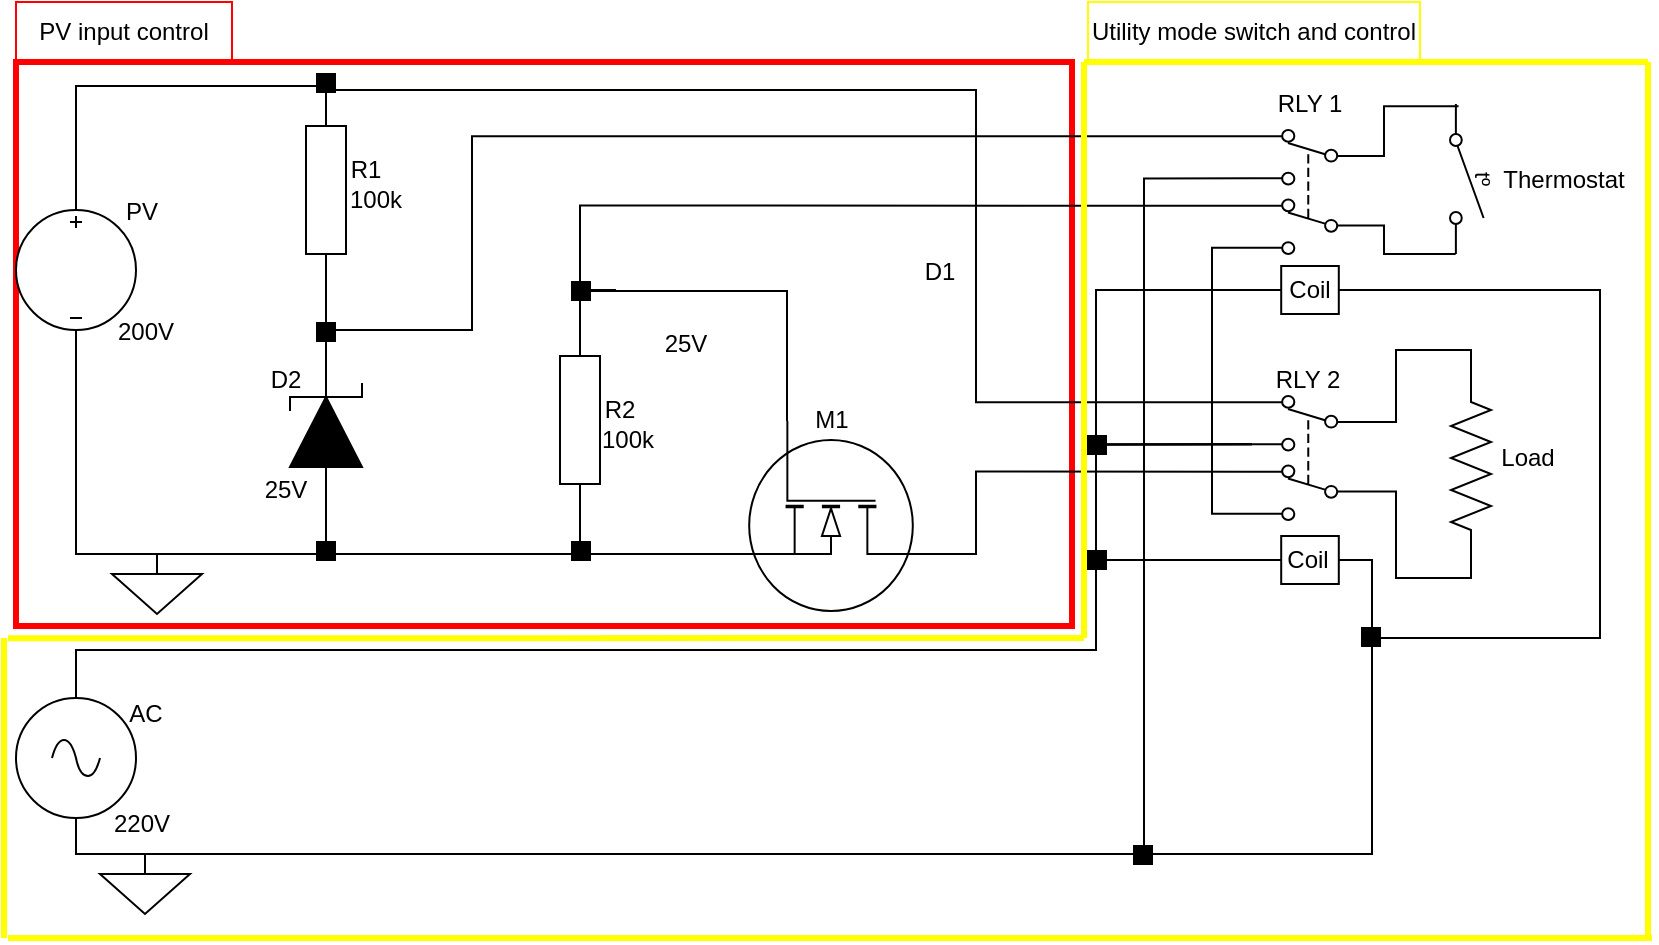 <mxfile version="20.0.4" type="device"><diagram name="Page-1" id="7e0a89b8-554c-2b80-1dc8-d5c74ca68de4"><mxGraphModel dx="1014" dy="534" grid="1" gridSize="6" guides="1" tooltips="1" connect="1" arrows="1" fold="1" page="1" pageScale="1" pageWidth="1100" pageHeight="850" background="none" math="0" shadow="0"><root><mxCell id="0"/><mxCell id="1" parent="0"/><mxCell id="lCY4bB2rUW6nL5LZwCDB-44" value="" style="rounded=0;whiteSpace=wrap;html=1;shadow=0;glass=0;strokeColor=#FF0000;strokeWidth=3;fillColor=none;" parent="1" vertex="1"><mxGeometry x="96" y="84" width="528" height="282" as="geometry"/></mxCell><mxCell id="gZlIewE0345WR6L54zIT-32" style="edgeStyle=orthogonalEdgeStyle;rounded=0;orthogonalLoop=1;jettySize=auto;html=1;exitX=0.5;exitY=1;exitDx=0;exitDy=0;exitPerimeter=0;entryX=0.5;entryY=0;entryDx=0;entryDy=0;entryPerimeter=0;endArrow=none;endFill=0;" parent="1" source="y7XGhdpT8KzlNRmjM2dh-26" target="y7XGhdpT8KzlNRmjM2dh-66" edge="1"><mxGeometry relative="1" as="geometry"><Array as="points"><mxPoint x="126" y="480"/><mxPoint x="161" y="480"/></Array></mxGeometry></mxCell><mxCell id="gZlIewE0345WR6L54zIT-33" style="edgeStyle=orthogonalEdgeStyle;rounded=0;orthogonalLoop=1;jettySize=auto;html=1;exitX=0.5;exitY=0;exitDx=0;exitDy=0;exitPerimeter=0;entryX=1;entryY=0.61;entryDx=0;entryDy=0;endArrow=none;endFill=0;" parent="1" source="y7XGhdpT8KzlNRmjM2dh-26" target="gZlIewE0345WR6L54zIT-18" edge="1"><mxGeometry relative="1" as="geometry"><Array as="points"><mxPoint x="126" y="378"/><mxPoint x="636" y="378"/><mxPoint x="636" y="275"/></Array></mxGeometry></mxCell><mxCell id="y7XGhdpT8KzlNRmjM2dh-26" value="" style="pointerEvents=1;verticalLabelPosition=bottom;shadow=0;dashed=0;align=center;html=1;verticalAlign=top;shape=mxgraph.electrical.signal_sources.source;aspect=fixed;points=[[0.5,0,0],[1,0.5,0],[0.5,1,0],[0,0.5,0]];elSignalType=ac;" parent="1" vertex="1"><mxGeometry x="96" y="402" width="60" height="60" as="geometry"/></mxCell><mxCell id="y7XGhdpT8KzlNRmjM2dh-37" style="edgeStyle=orthogonalEdgeStyle;rounded=0;orthogonalLoop=1;jettySize=auto;html=1;entryX=0.5;entryY=0;entryDx=0;entryDy=0;entryPerimeter=0;endArrow=none;endFill=0;" parent="1" source="y7XGhdpT8KzlNRmjM2dh-27" target="y7XGhdpT8KzlNRmjM2dh-36" edge="1"><mxGeometry relative="1" as="geometry"><Array as="points"><mxPoint x="126" y="330"/></Array></mxGeometry></mxCell><mxCell id="y7XGhdpT8KzlNRmjM2dh-27" value="" style="pointerEvents=1;verticalLabelPosition=bottom;shadow=0;dashed=0;align=center;html=1;verticalAlign=top;shape=mxgraph.electrical.signal_sources.source;aspect=fixed;points=[[0.5,0,0],[1,0.5,0],[0.5,1,0],[0,0.5,0]];elSignalType=dc3;" parent="1" vertex="1"><mxGeometry x="96" y="158" width="60" height="60" as="geometry"/></mxCell><mxCell id="y7XGhdpT8KzlNRmjM2dh-54" style="edgeStyle=orthogonalEdgeStyle;rounded=0;orthogonalLoop=1;jettySize=auto;html=1;exitX=0;exitY=0.72;exitDx=0;exitDy=0;exitPerimeter=0;entryX=1;entryY=0.5;entryDx=0;entryDy=0;endArrow=none;endFill=0;" parent="1" source="y7XGhdpT8KzlNRmjM2dh-28" target="lCY4bB2rUW6nL5LZwCDB-32" edge="1"><mxGeometry relative="1" as="geometry"><Array as="points"><mxPoint x="482" y="199"/></Array><mxPoint x="466" y="198" as="targetPoint"/></mxGeometry></mxCell><mxCell id="gZlIewE0345WR6L54zIT-2" style="edgeStyle=orthogonalEdgeStyle;rounded=0;orthogonalLoop=1;jettySize=auto;html=1;exitX=0.7;exitY=1;exitDx=0;exitDy=0;exitPerimeter=0;entryX=1;entryY=0.5;entryDx=0;entryDy=0;entryPerimeter=0;endArrow=none;endFill=0;startArrow=none;" parent="1" source="lCY4bB2rUW6nL5LZwCDB-22" target="y7XGhdpT8KzlNRmjM2dh-31" edge="1"><mxGeometry relative="1" as="geometry"><Array as="points"/></mxGeometry></mxCell><mxCell id="WC4Z0nsouuWg9keNPiYE-4" style="edgeStyle=orthogonalEdgeStyle;rounded=0;orthogonalLoop=1;jettySize=auto;html=1;exitX=0.7;exitY=0;exitDx=0;exitDy=0;exitPerimeter=0;entryX=1;entryY=0.39;entryDx=0;entryDy=0;endArrow=none;endFill=0;" edge="1" parent="1" source="y7XGhdpT8KzlNRmjM2dh-28" target="gZlIewE0345WR6L54zIT-18"><mxGeometry relative="1" as="geometry"><Array as="points"><mxPoint x="576" y="330"/><mxPoint x="576" y="289"/></Array></mxGeometry></mxCell><mxCell id="y7XGhdpT8KzlNRmjM2dh-28" value="" style="verticalLabelPosition=bottom;shadow=0;dashed=0;align=center;html=1;verticalAlign=top;shape=mxgraph.electrical.mosfets1.mosfet_ic_n;rotation=90;" parent="1" vertex="1"><mxGeometry x="456" y="261" width="95" height="100" as="geometry"/></mxCell><mxCell id="y7XGhdpT8KzlNRmjM2dh-44" style="edgeStyle=none;rounded=0;orthogonalLoop=1;jettySize=auto;html=1;exitX=1;exitY=0.5;exitDx=0;exitDy=0;exitPerimeter=0;entryX=1;entryY=0.5;entryDx=0;entryDy=0;entryPerimeter=0;endArrow=none;endFill=0;" parent="1" source="y7XGhdpT8KzlNRmjM2dh-30" target="y7XGhdpT8KzlNRmjM2dh-32" edge="1"><mxGeometry relative="1" as="geometry"/></mxCell><mxCell id="y7XGhdpT8KzlNRmjM2dh-56" style="edgeStyle=orthogonalEdgeStyle;rounded=0;orthogonalLoop=1;jettySize=auto;html=1;entryX=0.5;entryY=0;entryDx=0;entryDy=0;entryPerimeter=0;endArrow=none;endFill=0;" parent="1" source="y7XGhdpT8KzlNRmjM2dh-30" target="y7XGhdpT8KzlNRmjM2dh-27" edge="1"><mxGeometry relative="1" as="geometry"><Array as="points"><mxPoint x="251" y="96"/><mxPoint x="126" y="96"/></Array></mxGeometry></mxCell><mxCell id="WC4Z0nsouuWg9keNPiYE-3" style="edgeStyle=orthogonalEdgeStyle;rounded=0;orthogonalLoop=1;jettySize=auto;html=1;exitX=0;exitY=0.5;exitDx=0;exitDy=0;exitPerimeter=0;endArrow=none;endFill=0;entryX=1;entryY=0.95;entryDx=0;entryDy=0;" edge="1" parent="1" source="y7XGhdpT8KzlNRmjM2dh-30" target="gZlIewE0345WR6L54zIT-18"><mxGeometry relative="1" as="geometry"><mxPoint x="690" y="258" as="targetPoint"/><Array as="points"><mxPoint x="576" y="98"/><mxPoint x="576" y="254"/></Array></mxGeometry></mxCell><mxCell id="y7XGhdpT8KzlNRmjM2dh-30" value="" style="pointerEvents=1;verticalLabelPosition=bottom;shadow=0;dashed=0;align=center;html=1;verticalAlign=top;shape=mxgraph.electrical.resistors.resistor_1;rotation=90;" parent="1" vertex="1"><mxGeometry x="201" y="138" width="100" height="20" as="geometry"/></mxCell><mxCell id="y7XGhdpT8KzlNRmjM2dh-62" style="edgeStyle=orthogonalEdgeStyle;rounded=0;orthogonalLoop=1;jettySize=auto;html=1;entryX=1;entryY=0.5;entryDx=0;entryDy=0;entryPerimeter=0;endArrow=none;endFill=0;" parent="1" source="y7XGhdpT8KzlNRmjM2dh-31" edge="1"><mxGeometry relative="1" as="geometry"><Array as="points"><mxPoint x="378" y="198"/></Array><mxPoint x="396" y="198" as="targetPoint"/></mxGeometry></mxCell><mxCell id="y7XGhdpT8KzlNRmjM2dh-31" value="" style="pointerEvents=1;verticalLabelPosition=bottom;shadow=0;dashed=0;align=center;html=1;verticalAlign=top;shape=mxgraph.electrical.resistors.resistor_1;rotation=90;" parent="1" vertex="1"><mxGeometry x="328" y="253" width="100" height="20" as="geometry"/></mxCell><mxCell id="y7XGhdpT8KzlNRmjM2dh-39" style="edgeStyle=orthogonalEdgeStyle;rounded=0;orthogonalLoop=1;jettySize=auto;html=1;exitX=0;exitY=0.5;exitDx=0;exitDy=0;exitPerimeter=0;entryX=0.5;entryY=0;entryDx=0;entryDy=0;entryPerimeter=0;endArrow=none;endFill=0;" parent="1" source="y7XGhdpT8KzlNRmjM2dh-32" target="y7XGhdpT8KzlNRmjM2dh-36" edge="1"><mxGeometry relative="1" as="geometry"><Array as="points"><mxPoint x="251" y="330"/></Array></mxGeometry></mxCell><mxCell id="y7XGhdpT8KzlNRmjM2dh-32" value="" style="pointerEvents=1;fillColor=strokeColor;verticalLabelPosition=bottom;shadow=0;dashed=0;align=center;html=1;verticalAlign=top;shape=mxgraph.electrical.diodes.zener_diode_1;rotation=-90;" parent="1" vertex="1"><mxGeometry x="216" y="251" width="70" height="36" as="geometry"/></mxCell><mxCell id="y7XGhdpT8KzlNRmjM2dh-59" style="edgeStyle=orthogonalEdgeStyle;rounded=0;orthogonalLoop=1;jettySize=auto;html=1;exitX=1;exitY=0.5;exitDx=0;exitDy=0;exitPerimeter=0;entryX=0;entryY=0.5;entryDx=0;entryDy=0;entryPerimeter=0;endArrow=none;endFill=0;startArrow=none;" parent="1" source="lCY4bB2rUW6nL5LZwCDB-30" target="y7XGhdpT8KzlNRmjM2dh-30" edge="1"><mxGeometry relative="1" as="geometry"><Array as="points"><mxPoint x="251" y="96"/></Array></mxGeometry></mxCell><mxCell id="y7XGhdpT8KzlNRmjM2dh-34" value="" style="pointerEvents=1;verticalLabelPosition=bottom;shadow=0;dashed=0;align=center;html=1;verticalAlign=top;shape=mxgraph.electrical.resistors.resistor_2;rotation=90;" parent="1" vertex="1"><mxGeometry x="773.5" y="276" width="100" height="20" as="geometry"/></mxCell><mxCell id="y7XGhdpT8KzlNRmjM2dh-36" value="" style="pointerEvents=1;verticalLabelPosition=bottom;shadow=0;dashed=0;align=center;html=1;verticalAlign=top;shape=mxgraph.electrical.signal_sources.signal_ground;" parent="1" vertex="1"><mxGeometry x="144" y="330" width="45" height="30" as="geometry"/></mxCell><mxCell id="y7XGhdpT8KzlNRmjM2dh-66" value="" style="pointerEvents=1;verticalLabelPosition=bottom;shadow=0;dashed=0;align=center;html=1;verticalAlign=top;shape=mxgraph.electrical.signal_sources.signal_ground;" parent="1" vertex="1"><mxGeometry x="138" y="480" width="45" height="30" as="geometry"/></mxCell><mxCell id="gZlIewE0345WR6L54zIT-24" style="edgeStyle=orthogonalEdgeStyle;rounded=0;orthogonalLoop=1;jettySize=auto;html=1;exitX=0;exitY=0.23;exitDx=0;exitDy=0;entryX=1;entryY=0.865;entryDx=0;entryDy=0;entryPerimeter=0;endArrow=none;endFill=0;" parent="1" source="gZlIewE0345WR6L54zIT-17" target="gZlIewE0345WR6L54zIT-21" edge="1"><mxGeometry relative="1" as="geometry"><Array as="points"><mxPoint x="780" y="166"/><mxPoint x="780" y="180"/></Array></mxGeometry></mxCell><mxCell id="gZlIewE0345WR6L54zIT-25" style="edgeStyle=orthogonalEdgeStyle;rounded=0;orthogonalLoop=1;jettySize=auto;html=1;exitX=0;exitY=0.79;exitDx=0;exitDy=0;entryX=0.015;entryY=0.796;entryDx=0;entryDy=0;entryPerimeter=0;endArrow=none;endFill=0;" parent="1" source="gZlIewE0345WR6L54zIT-17" target="gZlIewE0345WR6L54zIT-21" edge="1"><mxGeometry relative="1" as="geometry"><Array as="points"><mxPoint x="780" y="131"/><mxPoint x="780" y="106"/></Array></mxGeometry></mxCell><mxCell id="gZlIewE0345WR6L54zIT-30" style="edgeStyle=orthogonalEdgeStyle;rounded=0;orthogonalLoop=1;jettySize=auto;html=1;exitX=1;exitY=0.95;exitDx=0;exitDy=0;entryX=1;entryY=0.5;entryDx=0;entryDy=0;entryPerimeter=0;endArrow=none;endFill=0;startArrow=none;" parent="1" source="lCY4bB2rUW6nL5LZwCDB-28" target="y7XGhdpT8KzlNRmjM2dh-30" edge="1"><mxGeometry relative="1" as="geometry"><Array as="points"/></mxGeometry></mxCell><mxCell id="gZlIewE0345WR6L54zIT-31" style="edgeStyle=orthogonalEdgeStyle;rounded=0;orthogonalLoop=1;jettySize=auto;html=1;exitX=1;exitY=0.39;exitDx=0;exitDy=0;entryX=1;entryY=0.5;entryDx=0;entryDy=0;entryPerimeter=0;endArrow=none;endFill=0;" parent="1" source="gZlIewE0345WR6L54zIT-17" edge="1"><mxGeometry relative="1" as="geometry"><Array as="points"><mxPoint x="378" y="156"/><mxPoint x="378" y="198"/></Array><mxPoint x="396" y="198" as="targetPoint"/></mxGeometry></mxCell><mxCell id="gZlIewE0345WR6L54zIT-41" style="edgeStyle=orthogonalEdgeStyle;rounded=0;orthogonalLoop=1;jettySize=auto;html=1;exitX=1;exitY=0.05;exitDx=0;exitDy=0;entryX=1;entryY=0.05;entryDx=0;entryDy=0;endArrow=none;endFill=0;" parent="1" source="gZlIewE0345WR6L54zIT-17" target="gZlIewE0345WR6L54zIT-18" edge="1"><mxGeometry relative="1" as="geometry"/></mxCell><mxCell id="gZlIewE0345WR6L54zIT-42" style="edgeStyle=orthogonalEdgeStyle;rounded=0;orthogonalLoop=1;jettySize=auto;html=1;exitX=1;exitY=0.61;exitDx=0;exitDy=0;entryX=0.5;entryY=0;entryDx=0;entryDy=0;entryPerimeter=0;endArrow=none;endFill=0;" parent="1" source="gZlIewE0345WR6L54zIT-17" target="y7XGhdpT8KzlNRmjM2dh-66" edge="1"><mxGeometry relative="1" as="geometry"><Array as="points"><mxPoint x="660" y="142"/><mxPoint x="660" y="480"/><mxPoint x="160" y="480"/></Array></mxGeometry></mxCell><mxCell id="gZlIewE0345WR6L54zIT-17" value="" style="pointerEvents=1;verticalLabelPosition=bottom;shadow=0;dashed=0;align=center;html=1;verticalAlign=top;shape=mxgraph.electrical.electro-mechanical.dpdt3;elSwitchState=2;rotation=-180;" parent="1" vertex="1"><mxGeometry x="714" y="118" width="58" height="62" as="geometry"/></mxCell><mxCell id="gZlIewE0345WR6L54zIT-26" style="edgeStyle=orthogonalEdgeStyle;rounded=0;orthogonalLoop=1;jettySize=auto;html=1;exitX=0;exitY=0.79;exitDx=0;exitDy=0;entryX=0;entryY=0.5;entryDx=0;entryDy=0;entryPerimeter=0;endArrow=none;endFill=0;" parent="1" source="gZlIewE0345WR6L54zIT-18" target="y7XGhdpT8KzlNRmjM2dh-34" edge="1"><mxGeometry relative="1" as="geometry"><Array as="points"><mxPoint x="786" y="264"/><mxPoint x="786" y="228"/><mxPoint x="824" y="228"/></Array></mxGeometry></mxCell><mxCell id="gZlIewE0345WR6L54zIT-27" style="edgeStyle=orthogonalEdgeStyle;rounded=0;orthogonalLoop=1;jettySize=auto;html=1;exitX=0;exitY=0.23;exitDx=0;exitDy=0;entryX=1;entryY=0.5;entryDx=0;entryDy=0;entryPerimeter=0;endArrow=none;endFill=0;" parent="1" source="gZlIewE0345WR6L54zIT-18" target="y7XGhdpT8KzlNRmjM2dh-34" edge="1"><mxGeometry relative="1" as="geometry"><Array as="points"><mxPoint x="786" y="299"/><mxPoint x="786" y="342"/></Array></mxGeometry></mxCell><mxCell id="gZlIewE0345WR6L54zIT-18" value="" style="pointerEvents=1;verticalLabelPosition=bottom;shadow=0;dashed=0;align=center;html=1;verticalAlign=top;shape=mxgraph.electrical.electro-mechanical.dpdt3;elSwitchState=2;rotation=-180;" parent="1" vertex="1"><mxGeometry x="714" y="251" width="58" height="62" as="geometry"/></mxCell><mxCell id="gZlIewE0345WR6L54zIT-38" style="edgeStyle=orthogonalEdgeStyle;rounded=0;orthogonalLoop=1;jettySize=auto;html=1;exitX=0.5;exitY=0;exitDx=0;exitDy=0;exitPerimeter=0;entryX=0.5;entryY=0;entryDx=0;entryDy=0;entryPerimeter=0;endArrow=none;endFill=0;" parent="1" source="gZlIewE0345WR6L54zIT-19" target="gZlIewE0345WR6L54zIT-20" edge="1"><mxGeometry relative="1" as="geometry"><Array as="points"><mxPoint x="888" y="198"/><mxPoint x="888" y="372"/><mxPoint x="774" y="372"/><mxPoint x="774" y="333"/></Array></mxGeometry></mxCell><mxCell id="gZlIewE0345WR6L54zIT-39" style="edgeStyle=orthogonalEdgeStyle;rounded=0;orthogonalLoop=1;jettySize=auto;html=1;exitX=0.5;exitY=1;exitDx=0;exitDy=0;exitPerimeter=0;entryX=1;entryY=0.61;entryDx=0;entryDy=0;endArrow=none;endFill=0;" parent="1" source="gZlIewE0345WR6L54zIT-19" target="gZlIewE0345WR6L54zIT-18" edge="1"><mxGeometry relative="1" as="geometry"><Array as="points"><mxPoint x="636" y="198"/><mxPoint x="636" y="275"/></Array></mxGeometry></mxCell><mxCell id="gZlIewE0345WR6L54zIT-19" value="" style="pointerEvents=1;verticalLabelPosition=bottom;shadow=0;dashed=0;align=center;html=1;verticalAlign=top;shape=mxgraph.electrical.electro-mechanical.relay_coil;rotation=90;" parent="1" vertex="1"><mxGeometry x="731" y="174" width="24" height="48" as="geometry"/></mxCell><mxCell id="gZlIewE0345WR6L54zIT-35" style="edgeStyle=orthogonalEdgeStyle;rounded=0;orthogonalLoop=1;jettySize=auto;html=1;exitX=0.5;exitY=1;exitDx=0;exitDy=0;exitPerimeter=0;entryX=1;entryY=0.61;entryDx=0;entryDy=0;endArrow=none;endFill=0;" parent="1" source="gZlIewE0345WR6L54zIT-20" target="gZlIewE0345WR6L54zIT-18" edge="1"><mxGeometry relative="1" as="geometry"><Array as="points"><mxPoint x="636" y="333"/><mxPoint x="636" y="275"/></Array></mxGeometry></mxCell><mxCell id="gZlIewE0345WR6L54zIT-40" style="edgeStyle=orthogonalEdgeStyle;rounded=0;orthogonalLoop=1;jettySize=auto;html=1;exitX=0.5;exitY=0;exitDx=0;exitDy=0;exitPerimeter=0;endArrow=none;endFill=0;entryX=0.5;entryY=0;entryDx=0;entryDy=0;entryPerimeter=0;" parent="1" source="gZlIewE0345WR6L54zIT-20" target="y7XGhdpT8KzlNRmjM2dh-66" edge="1"><mxGeometry relative="1" as="geometry"><mxPoint x="672" y="519" as="targetPoint"/><Array as="points"><mxPoint x="774" y="333"/><mxPoint x="774" y="480"/><mxPoint x="160" y="480"/></Array></mxGeometry></mxCell><mxCell id="gZlIewE0345WR6L54zIT-20" value="" style="pointerEvents=1;verticalLabelPosition=bottom;shadow=0;dashed=0;align=center;html=1;verticalAlign=top;shape=mxgraph.electrical.electro-mechanical.relay_coil;rotation=90;" parent="1" vertex="1"><mxGeometry x="731" y="309" width="24" height="48" as="geometry"/></mxCell><mxCell id="gZlIewE0345WR6L54zIT-21" value="" style="shape=mxgraph.electrical.electro-mechanical.thermostat2;aspect=fixed;elSwitchState=off;rotation=90;" parent="1" vertex="1"><mxGeometry x="786" y="132" width="75" height="21" as="geometry"/></mxCell><mxCell id="lCY4bB2rUW6nL5LZwCDB-1" value="PV" style="text;html=1;strokeColor=none;fillColor=none;align=center;verticalAlign=middle;whiteSpace=wrap;rounded=0;" parent="1" vertex="1"><mxGeometry x="129" y="144" width="60" height="30" as="geometry"/></mxCell><mxCell id="lCY4bB2rUW6nL5LZwCDB-2" value="AC" style="text;html=1;strokeColor=none;fillColor=none;align=center;verticalAlign=middle;whiteSpace=wrap;rounded=0;" parent="1" vertex="1"><mxGeometry x="130.5" y="395" width="60" height="30" as="geometry"/></mxCell><mxCell id="lCY4bB2rUW6nL5LZwCDB-3" value="D2" style="text;html=1;strokeColor=none;fillColor=none;align=center;verticalAlign=middle;whiteSpace=wrap;rounded=0;" parent="1" vertex="1"><mxGeometry x="201" y="228" width="60" height="30" as="geometry"/></mxCell><mxCell id="lCY4bB2rUW6nL5LZwCDB-4" value="R1" style="text;html=1;strokeColor=none;fillColor=none;align=center;verticalAlign=middle;whiteSpace=wrap;rounded=0;" parent="1" vertex="1"><mxGeometry x="241" y="123" width="60" height="30" as="geometry"/></mxCell><mxCell id="lCY4bB2rUW6nL5LZwCDB-6" value="R2" style="text;html=1;strokeColor=none;fillColor=none;align=center;verticalAlign=middle;whiteSpace=wrap;rounded=0;" parent="1" vertex="1"><mxGeometry x="368" y="243" width="60" height="30" as="geometry"/></mxCell><mxCell id="lCY4bB2rUW6nL5LZwCDB-7" value="D1" style="text;html=1;strokeColor=none;fillColor=none;align=center;verticalAlign=middle;whiteSpace=wrap;rounded=0;" parent="1" vertex="1"><mxGeometry x="528" y="174" width="60" height="30" as="geometry"/></mxCell><mxCell id="lCY4bB2rUW6nL5LZwCDB-8" value="Thermostat" style="text;html=1;strokeColor=none;fillColor=none;align=center;verticalAlign=middle;whiteSpace=wrap;rounded=0;" parent="1" vertex="1"><mxGeometry x="840" y="127.5" width="60" height="30" as="geometry"/></mxCell><mxCell id="lCY4bB2rUW6nL5LZwCDB-9" value="Load" style="text;html=1;strokeColor=none;fillColor=none;align=center;verticalAlign=middle;whiteSpace=wrap;rounded=0;" parent="1" vertex="1"><mxGeometry x="822" y="267" width="60" height="30" as="geometry"/></mxCell><mxCell id="lCY4bB2rUW6nL5LZwCDB-10" value="M1" style="text;html=1;strokeColor=none;fillColor=none;align=center;verticalAlign=middle;whiteSpace=wrap;rounded=0;" parent="1" vertex="1"><mxGeometry x="474" y="248" width="60" height="30" as="geometry"/></mxCell><mxCell id="lCY4bB2rUW6nL5LZwCDB-11" value="RLY 2" style="text;html=1;strokeColor=none;fillColor=none;align=center;verticalAlign=middle;whiteSpace=wrap;rounded=0;" parent="1" vertex="1"><mxGeometry x="712" y="228" width="60" height="30" as="geometry"/></mxCell><mxCell id="lCY4bB2rUW6nL5LZwCDB-12" value="RLY 1" style="text;html=1;strokeColor=none;fillColor=none;align=center;verticalAlign=middle;whiteSpace=wrap;rounded=0;" parent="1" vertex="1"><mxGeometry x="713" y="90" width="60" height="30" as="geometry"/></mxCell><mxCell id="lCY4bB2rUW6nL5LZwCDB-14" value="200V" style="text;html=1;strokeColor=none;fillColor=none;align=center;verticalAlign=middle;whiteSpace=wrap;rounded=0;" parent="1" vertex="1"><mxGeometry x="130.5" y="204" width="60" height="30" as="geometry"/></mxCell><mxCell id="lCY4bB2rUW6nL5LZwCDB-15" value="220V" style="text;html=1;strokeColor=none;fillColor=none;align=center;verticalAlign=middle;whiteSpace=wrap;rounded=0;" parent="1" vertex="1"><mxGeometry x="129" y="450" width="60" height="30" as="geometry"/></mxCell><mxCell id="lCY4bB2rUW6nL5LZwCDB-16" value="25V" style="text;html=1;strokeColor=none;fillColor=none;align=center;verticalAlign=middle;whiteSpace=wrap;rounded=0;" parent="1" vertex="1"><mxGeometry x="201" y="283" width="60" height="30" as="geometry"/></mxCell><mxCell id="lCY4bB2rUW6nL5LZwCDB-17" value="25V" style="text;html=1;strokeColor=none;fillColor=none;align=center;verticalAlign=middle;whiteSpace=wrap;rounded=0;" parent="1" vertex="1"><mxGeometry x="401" y="210" width="60" height="30" as="geometry"/></mxCell><mxCell id="lCY4bB2rUW6nL5LZwCDB-18" value="100k" style="text;html=1;strokeColor=none;fillColor=none;align=center;verticalAlign=middle;whiteSpace=wrap;rounded=0;" parent="1" vertex="1"><mxGeometry x="372" y="258" width="60" height="30" as="geometry"/></mxCell><mxCell id="lCY4bB2rUW6nL5LZwCDB-19" value="100k" style="text;html=1;strokeColor=none;fillColor=none;align=center;verticalAlign=middle;whiteSpace=wrap;rounded=0;" parent="1" vertex="1"><mxGeometry x="246" y="138" width="60" height="30" as="geometry"/></mxCell><mxCell id="lCY4bB2rUW6nL5LZwCDB-20" value="Coil" style="text;html=1;strokeColor=none;fillColor=none;align=center;verticalAlign=middle;whiteSpace=wrap;rounded=0;" parent="1" vertex="1"><mxGeometry x="713" y="183" width="60" height="30" as="geometry"/></mxCell><mxCell id="lCY4bB2rUW6nL5LZwCDB-21" value="Coil" style="text;html=1;strokeColor=none;fillColor=none;align=center;verticalAlign=middle;whiteSpace=wrap;rounded=0;" parent="1" vertex="1"><mxGeometry x="712" y="318" width="60" height="30" as="geometry"/></mxCell><mxCell id="lCY4bB2rUW6nL5LZwCDB-24" value="" style="edgeStyle=orthogonalEdgeStyle;rounded=0;orthogonalLoop=1;jettySize=auto;html=1;exitX=0.7;exitY=1;exitDx=0;exitDy=0;exitPerimeter=0;entryX=1;entryY=0.5;entryDx=0;entryDy=0;entryPerimeter=0;endArrow=none;endFill=0;" parent="1" source="y7XGhdpT8KzlNRmjM2dh-28" target="lCY4bB2rUW6nL5LZwCDB-22" edge="1"><mxGeometry relative="1" as="geometry"><Array as="points"><mxPoint x="378" y="330"/></Array><mxPoint x="453.5" y="330.0" as="sourcePoint"/><mxPoint x="378" y="313" as="targetPoint"/></mxGeometry></mxCell><mxCell id="lCY4bB2rUW6nL5LZwCDB-22" value="" style="whiteSpace=wrap;html=1;aspect=fixed;fillColor=#000000;" parent="1" vertex="1"><mxGeometry x="374" y="324" width="9" height="9" as="geometry"/></mxCell><mxCell id="lCY4bB2rUW6nL5LZwCDB-25" value="" style="whiteSpace=wrap;html=1;aspect=fixed;fillColor=#000000;" parent="1" vertex="1"><mxGeometry x="246.5" y="324" width="9" height="9" as="geometry"/></mxCell><mxCell id="lCY4bB2rUW6nL5LZwCDB-26" value="" style="edgeStyle=orthogonalEdgeStyle;rounded=0;orthogonalLoop=1;jettySize=auto;html=1;exitX=1;exitY=0.5;exitDx=0;exitDy=0;exitPerimeter=0;entryX=0.5;entryY=0;entryDx=0;entryDy=0;entryPerimeter=0;endArrow=none;endFill=0;" parent="1" source="y7XGhdpT8KzlNRmjM2dh-31" target="lCY4bB2rUW6nL5LZwCDB-25" edge="1"><mxGeometry relative="1" as="geometry"><Array as="points"><mxPoint x="378" y="330"/></Array><mxPoint x="378" y="313" as="sourcePoint"/><mxPoint x="166.5" y="330" as="targetPoint"/></mxGeometry></mxCell><mxCell id="lCY4bB2rUW6nL5LZwCDB-27" value="" style="whiteSpace=wrap;html=1;aspect=fixed;fillColor=#000000;" parent="1" vertex="1"><mxGeometry x="632" y="271" width="9" height="9" as="geometry"/></mxCell><mxCell id="lCY4bB2rUW6nL5LZwCDB-28" value="" style="whiteSpace=wrap;html=1;aspect=fixed;fillColor=#000000;" parent="1" vertex="1"><mxGeometry x="246.5" y="214.5" width="9" height="9" as="geometry"/></mxCell><mxCell id="lCY4bB2rUW6nL5LZwCDB-29" value="" style="edgeStyle=orthogonalEdgeStyle;rounded=0;orthogonalLoop=1;jettySize=auto;html=1;exitX=1;exitY=0.95;exitDx=0;exitDy=0;entryX=1;entryY=0.5;entryDx=0;entryDy=0;entryPerimeter=0;endArrow=none;endFill=0;" parent="1" source="gZlIewE0345WR6L54zIT-17" target="lCY4bB2rUW6nL5LZwCDB-28" edge="1"><mxGeometry relative="1" as="geometry"><Array as="points"><mxPoint x="324" y="121"/><mxPoint x="324" y="218"/><mxPoint x="251" y="218"/></Array><mxPoint x="714" y="121.1" as="sourcePoint"/><mxPoint x="251" y="198" as="targetPoint"/></mxGeometry></mxCell><mxCell id="lCY4bB2rUW6nL5LZwCDB-30" value="" style="whiteSpace=wrap;html=1;aspect=fixed;fillColor=#000000;" parent="1" vertex="1"><mxGeometry x="246.5" y="90" width="9" height="9" as="geometry"/></mxCell><mxCell id="lCY4bB2rUW6nL5LZwCDB-32" value="" style="whiteSpace=wrap;html=1;aspect=fixed;fillColor=#000000;" parent="1" vertex="1"><mxGeometry x="374" y="194" width="9" height="9" as="geometry"/></mxCell><mxCell id="lCY4bB2rUW6nL5LZwCDB-36" value="" style="whiteSpace=wrap;html=1;aspect=fixed;fillColor=#000000;" parent="1" vertex="1"><mxGeometry x="632" y="328.5" width="9" height="9" as="geometry"/></mxCell><mxCell id="lCY4bB2rUW6nL5LZwCDB-37" value="" style="whiteSpace=wrap;html=1;aspect=fixed;fillColor=#000000;" parent="1" vertex="1"><mxGeometry x="655" y="476" width="9" height="9" as="geometry"/></mxCell><mxCell id="lCY4bB2rUW6nL5LZwCDB-38" value="" style="whiteSpace=wrap;html=1;aspect=fixed;fillColor=#000000;" parent="1" vertex="1"><mxGeometry x="769" y="367" width="9" height="9" as="geometry"/></mxCell><mxCell id="lCY4bB2rUW6nL5LZwCDB-45" value="" style="endArrow=none;html=1;rounded=0;strokeColor=#FFFF00;strokeWidth=3;" parent="1" edge="1"><mxGeometry width="50" height="50" relative="1" as="geometry"><mxPoint x="92" y="522" as="sourcePoint"/><mxPoint x="914" y="522" as="targetPoint"/></mxGeometry></mxCell><mxCell id="lCY4bB2rUW6nL5LZwCDB-46" value="" style="endArrow=none;html=1;rounded=0;strokeColor=#FFFF00;strokeWidth=3;" parent="1" edge="1"><mxGeometry width="50" height="50" relative="1" as="geometry"><mxPoint x="630" y="84" as="sourcePoint"/><mxPoint x="912" y="84" as="targetPoint"/></mxGeometry></mxCell><mxCell id="lCY4bB2rUW6nL5LZwCDB-47" value="" style="endArrow=none;html=1;rounded=0;strokeColor=#FFFF00;strokeWidth=3;" parent="1" edge="1"><mxGeometry width="50" height="50" relative="1" as="geometry"><mxPoint x="92" y="372.16" as="sourcePoint"/><mxPoint x="630" y="372" as="targetPoint"/></mxGeometry></mxCell><mxCell id="lCY4bB2rUW6nL5LZwCDB-48" value="" style="endArrow=none;html=1;rounded=0;strokeColor=#FFFF00;strokeWidth=3;" parent="1" edge="1"><mxGeometry width="50" height="50" relative="1" as="geometry"><mxPoint x="630" y="372" as="sourcePoint"/><mxPoint x="630" y="84" as="targetPoint"/></mxGeometry></mxCell><mxCell id="lCY4bB2rUW6nL5LZwCDB-49" value="" style="endArrow=none;html=1;rounded=0;strokeColor=#FFFF00;strokeWidth=3;" parent="1" edge="1"><mxGeometry width="50" height="50" relative="1" as="geometry"><mxPoint x="912" y="522" as="sourcePoint"/><mxPoint x="912" y="84" as="targetPoint"/></mxGeometry></mxCell><mxCell id="lCY4bB2rUW6nL5LZwCDB-50" value="" style="endArrow=none;html=1;rounded=0;strokeColor=#FFFF00;strokeWidth=3;" parent="1" edge="1"><mxGeometry width="50" height="50" relative="1" as="geometry"><mxPoint x="90" y="522" as="sourcePoint"/><mxPoint x="90" y="372" as="targetPoint"/></mxGeometry></mxCell><mxCell id="lCY4bB2rUW6nL5LZwCDB-51" value="PV input control" style="text;html=1;strokeColor=#FF0000;fillColor=none;align=center;verticalAlign=middle;whiteSpace=wrap;rounded=0;shadow=0;glass=0;" parent="1" vertex="1"><mxGeometry x="96" y="54" width="108" height="30" as="geometry"/></mxCell><mxCell id="lCY4bB2rUW6nL5LZwCDB-52" value="Utility mode switch and control" style="text;html=1;strokeColor=#FFFF00;fillColor=none;align=center;verticalAlign=middle;whiteSpace=wrap;rounded=0;shadow=0;glass=0;" parent="1" vertex="1"><mxGeometry x="632" y="54" width="166" height="30" as="geometry"/></mxCell></root></mxGraphModel></diagram></mxfile>